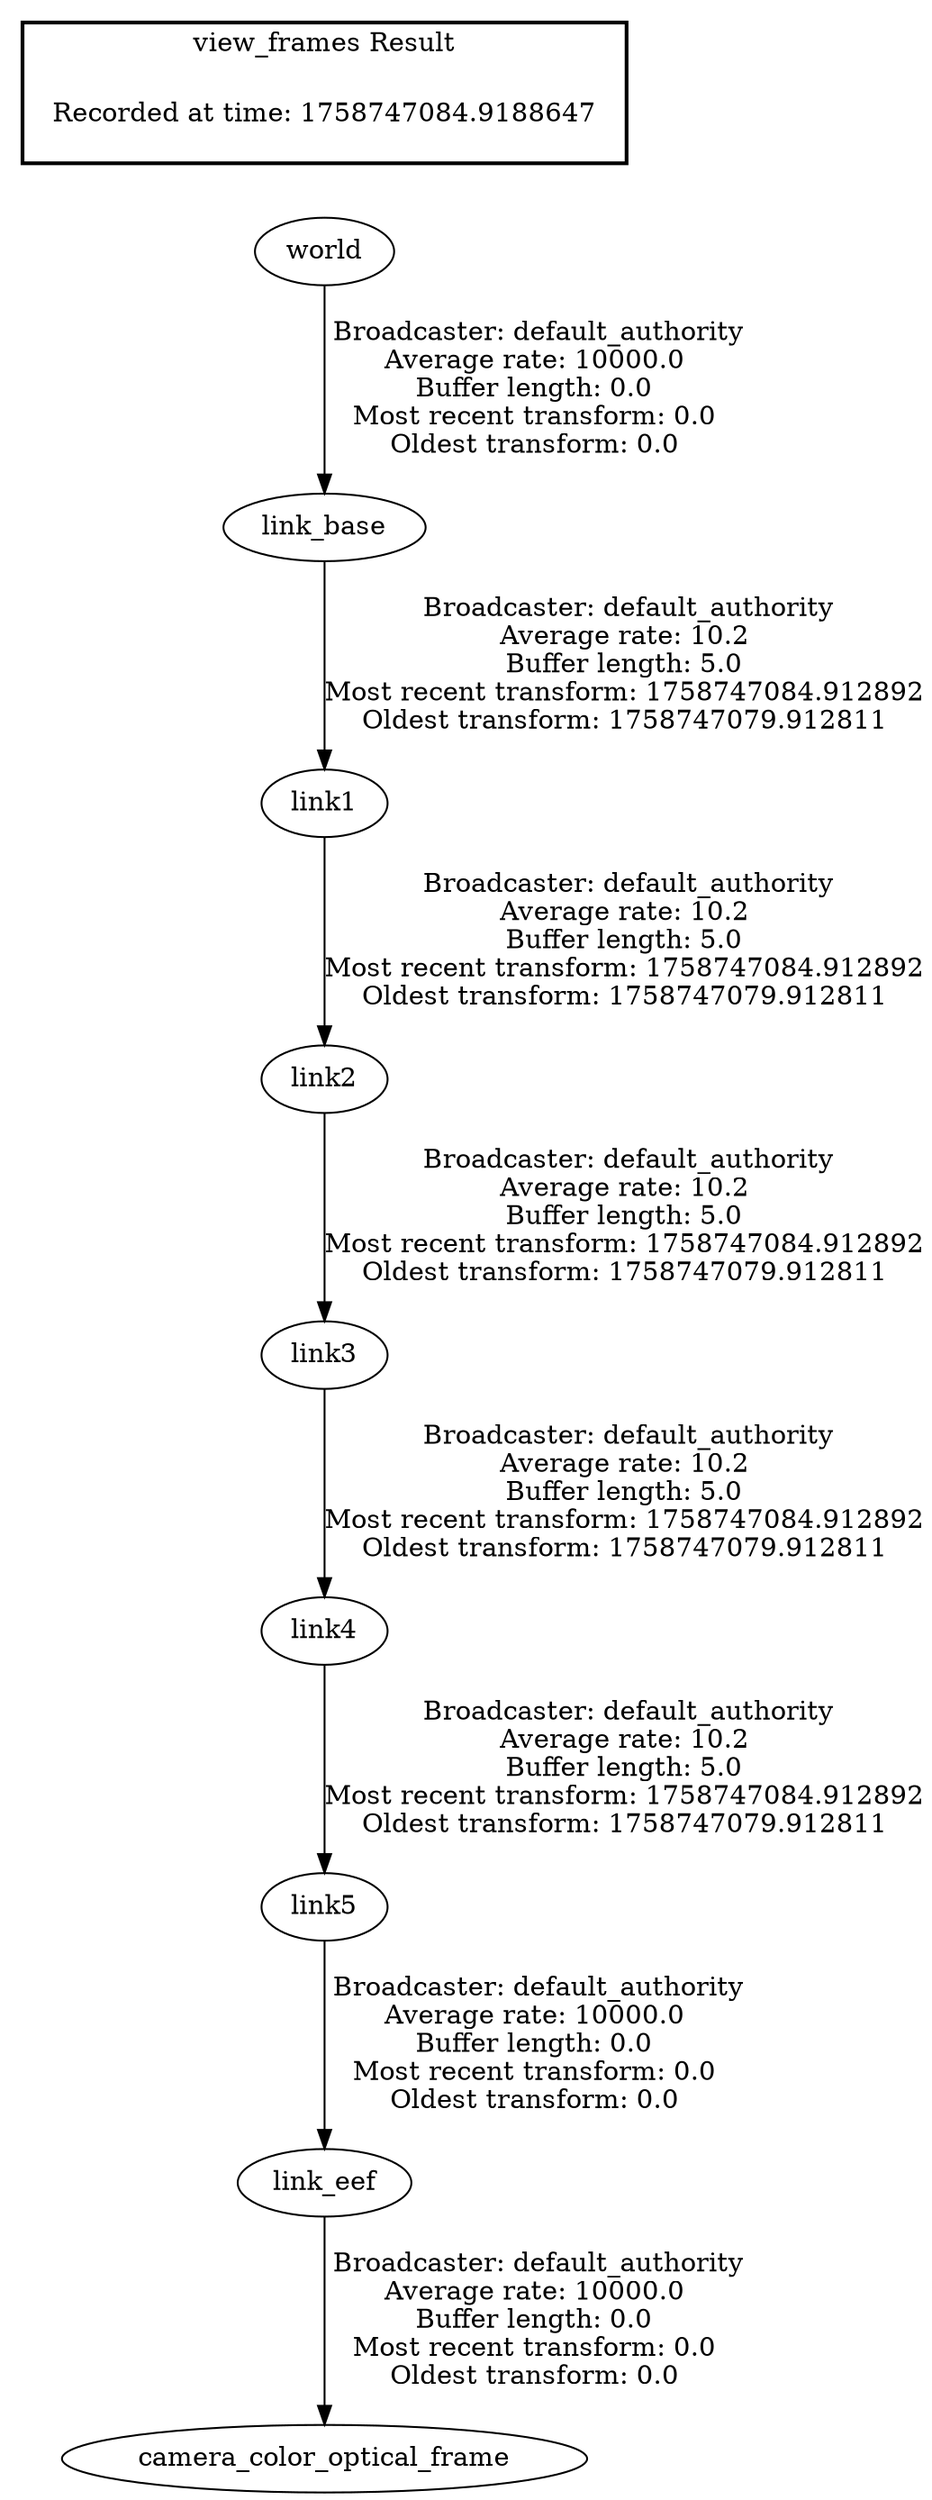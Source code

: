 digraph G {
"link_eef" -> "camera_color_optical_frame"[label=" Broadcaster: default_authority\nAverage rate: 10000.0\nBuffer length: 0.0\nMost recent transform: 0.0\nOldest transform: 0.0\n"];
"link5" -> "link_eef"[label=" Broadcaster: default_authority\nAverage rate: 10000.0\nBuffer length: 0.0\nMost recent transform: 0.0\nOldest transform: 0.0\n"];
"link_base" -> "link1"[label=" Broadcaster: default_authority\nAverage rate: 10.2\nBuffer length: 5.0\nMost recent transform: 1758747084.912892\nOldest transform: 1758747079.912811\n"];
"world" -> "link_base"[label=" Broadcaster: default_authority\nAverage rate: 10000.0\nBuffer length: 0.0\nMost recent transform: 0.0\nOldest transform: 0.0\n"];
"link1" -> "link2"[label=" Broadcaster: default_authority\nAverage rate: 10.2\nBuffer length: 5.0\nMost recent transform: 1758747084.912892\nOldest transform: 1758747079.912811\n"];
"link2" -> "link3"[label=" Broadcaster: default_authority\nAverage rate: 10.2\nBuffer length: 5.0\nMost recent transform: 1758747084.912892\nOldest transform: 1758747079.912811\n"];
"link3" -> "link4"[label=" Broadcaster: default_authority\nAverage rate: 10.2\nBuffer length: 5.0\nMost recent transform: 1758747084.912892\nOldest transform: 1758747079.912811\n"];
"link4" -> "link5"[label=" Broadcaster: default_authority\nAverage rate: 10.2\nBuffer length: 5.0\nMost recent transform: 1758747084.912892\nOldest transform: 1758747079.912811\n"];
edge [style=invis];
 subgraph cluster_legend { style=bold; color=black; label ="view_frames Result";
"Recorded at time: 1758747084.9188647"[ shape=plaintext ] ;
}->"world";
}